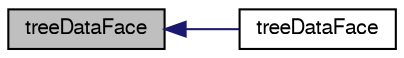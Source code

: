 digraph "treeDataFace"
{
  bgcolor="transparent";
  edge [fontname="FreeSans",fontsize="10",labelfontname="FreeSans",labelfontsize="10"];
  node [fontname="FreeSans",fontsize="10",shape=record];
  rankdir="LR";
  Node1 [label="treeDataFace",height=0.2,width=0.4,color="black", fillcolor="grey75", style="filled", fontcolor="black"];
  Node1 -> Node2 [dir="back",color="midnightblue",fontsize="10",style="solid",fontname="FreeSans"];
  Node2 [label="treeDataFace",height=0.2,width=0.4,color="black",URL="$a25042.html#aedaea8d852f7e6577525bf798d77af1c",tooltip="Construct from mesh and subset of faces, transferring contents. "];
}
